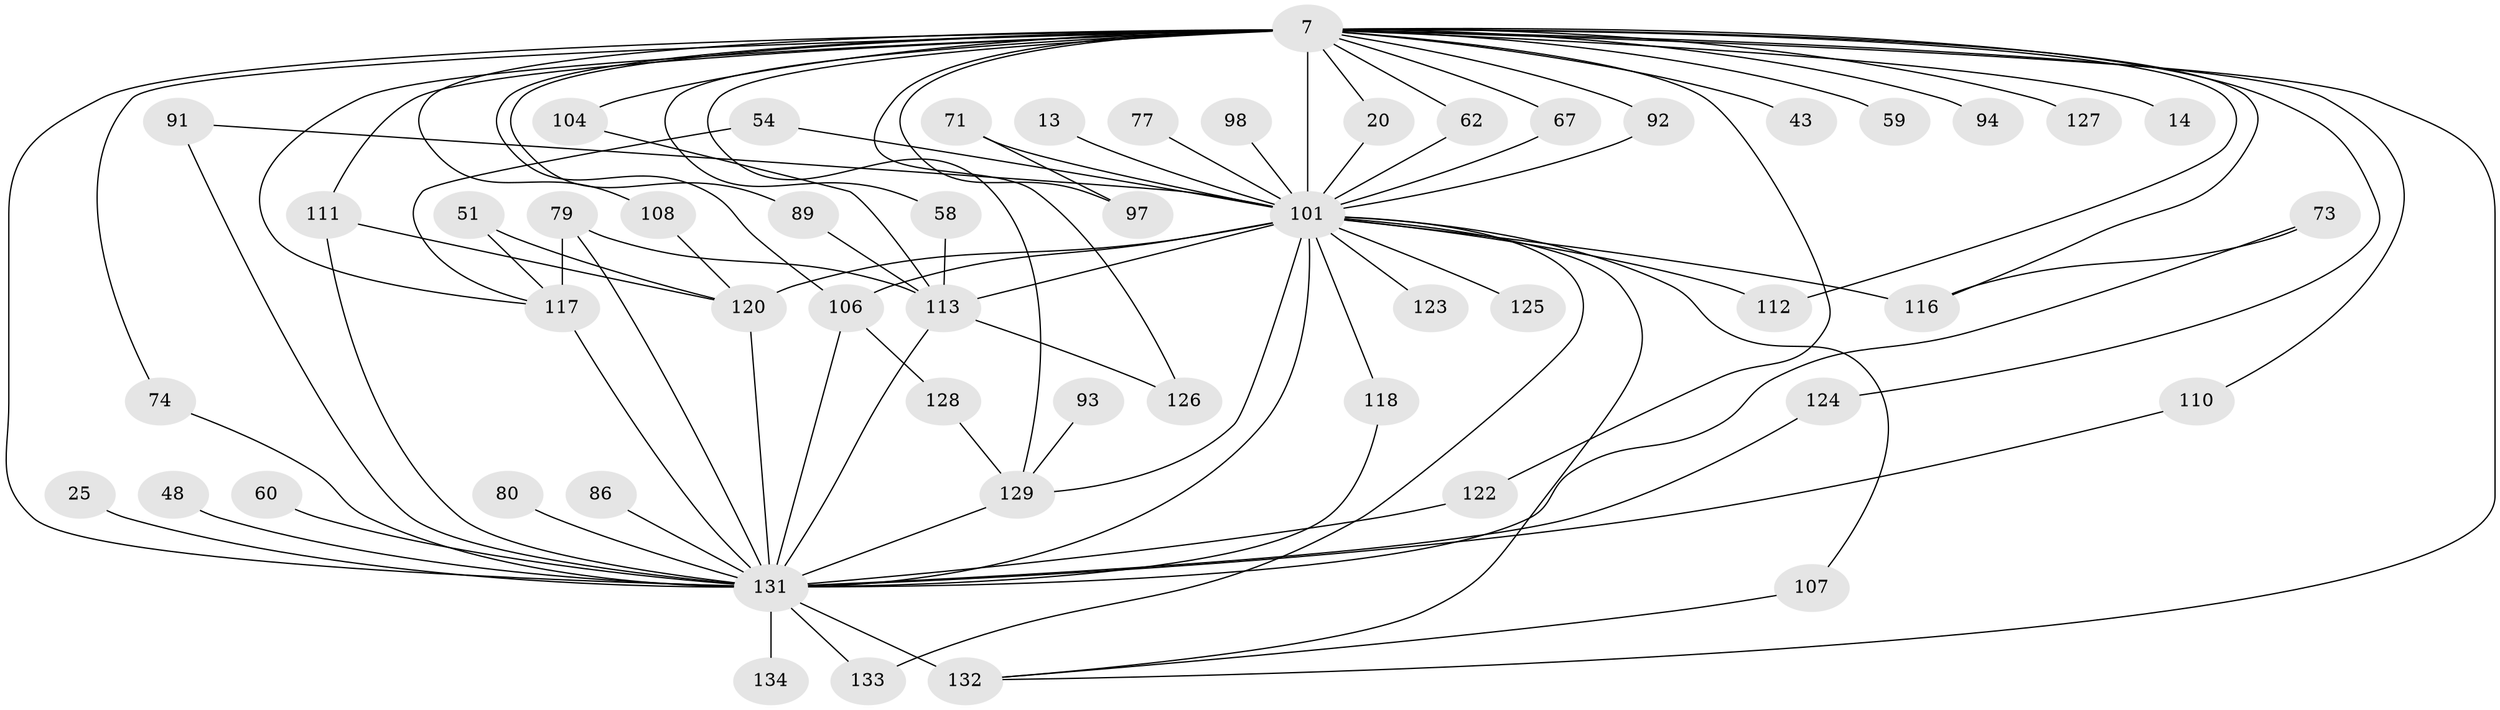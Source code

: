 // original degree distribution, {22: 0.014925373134328358, 20: 0.007462686567164179, 24: 0.007462686567164179, 23: 0.014925373134328358, 25: 0.014925373134328358, 37: 0.007462686567164179, 18: 0.007462686567164179, 3: 0.208955223880597, 5: 0.03731343283582089, 2: 0.5671641791044776, 4: 0.06716417910447761, 11: 0.014925373134328358, 6: 0.014925373134328358, 9: 0.007462686567164179, 7: 0.007462686567164179}
// Generated by graph-tools (version 1.1) at 2025/49/03/04/25 21:49:09]
// undirected, 53 vertices, 90 edges
graph export_dot {
graph [start="1"]
  node [color=gray90,style=filled];
  7 [super="+2+6"];
  13;
  14;
  20;
  25;
  43;
  48;
  51;
  54;
  58;
  59;
  60;
  62;
  67;
  71;
  73;
  74;
  77;
  79 [super="+56"];
  80;
  86;
  89;
  91;
  92;
  93;
  94;
  97;
  98 [super="+90"];
  101 [super="+37+87"];
  104 [super="+11"];
  106 [super="+103"];
  107;
  108;
  110;
  111 [super="+99"];
  112 [super="+85"];
  113 [super="+84+88+30+39+38"];
  116 [super="+83+95"];
  117 [super="+102+21+105"];
  118 [super="+47+24+109"];
  120 [super="+40+115+69+100"];
  122 [super="+121"];
  123 [super="+65"];
  124;
  125;
  126;
  127;
  128;
  129 [super="+44+70+119+72"];
  131 [super="+4+10"];
  132 [super="+130+114+96+35"];
  133;
  134 [super="+52"];
  7 -- 67;
  7 -- 94 [weight=2];
  7 -- 97;
  7 -- 110;
  7 -- 112 [weight=2];
  7 -- 126;
  7 -- 20;
  7 -- 58;
  7 -- 59 [weight=2];
  7 -- 127 [weight=2];
  7 -- 131 [weight=17];
  7 -- 74;
  7 -- 14 [weight=2];
  7 -- 89;
  7 -- 92;
  7 -- 43 [weight=2];
  7 -- 108;
  7 -- 124;
  7 -- 62;
  7 -- 122;
  7 -- 106 [weight=2];
  7 -- 132 [weight=3];
  7 -- 129 [weight=4];
  7 -- 111;
  7 -- 116 [weight=2];
  7 -- 117 [weight=3];
  7 -- 104 [weight=2];
  7 -- 101 [weight=15];
  13 -- 101;
  20 -- 101;
  25 -- 131;
  48 -- 131 [weight=2];
  51 -- 120;
  51 -- 117;
  54 -- 117;
  54 -- 101;
  58 -- 113;
  60 -- 131 [weight=2];
  62 -- 101;
  67 -- 101;
  71 -- 97;
  71 -- 101 [weight=2];
  73 -- 131;
  73 -- 116;
  74 -- 131;
  77 -- 101 [weight=2];
  79 -- 117;
  79 -- 131;
  79 -- 113 [weight=2];
  80 -- 131 [weight=2];
  86 -- 131 [weight=2];
  89 -- 113;
  91 -- 131;
  91 -- 101;
  92 -- 101;
  93 -- 129 [weight=2];
  98 -- 101 [weight=3];
  101 -- 120 [weight=8];
  101 -- 131 [weight=11];
  101 -- 129 [weight=2];
  101 -- 132 [weight=2];
  101 -- 133;
  101 -- 106 [weight=2];
  101 -- 107;
  101 -- 112;
  101 -- 113 [weight=5];
  101 -- 116 [weight=4];
  101 -- 118 [weight=2];
  101 -- 123 [weight=3];
  101 -- 125 [weight=2];
  104 -- 113;
  106 -- 128;
  106 -- 131;
  107 -- 132;
  108 -- 120;
  110 -- 131;
  111 -- 131 [weight=2];
  111 -- 120;
  113 -- 131 [weight=4];
  113 -- 126;
  117 -- 131 [weight=5];
  118 -- 131 [weight=2];
  120 -- 131 [weight=4];
  122 -- 131 [weight=2];
  124 -- 131;
  128 -- 129;
  129 -- 131 [weight=4];
  131 -- 134 [weight=3];
  131 -- 132 [weight=7];
  131 -- 133;
}
